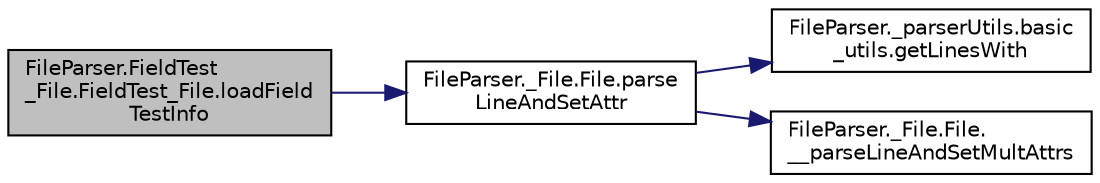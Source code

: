 digraph "FileParser.FieldTest_File.FieldTest_File.loadFieldTestInfo"
{
  edge [fontname="Helvetica",fontsize="10",labelfontname="Helvetica",labelfontsize="10"];
  node [fontname="Helvetica",fontsize="10",shape=record];
  rankdir="LR";
  Node1 [label="FileParser.FieldTest\l_File.FieldTest_File.loadField\lTestInfo",height=0.2,width=0.4,color="black", fillcolor="grey75", style="filled", fontcolor="black"];
  Node1 -> Node2 [color="midnightblue",fontsize="10",style="solid",fontname="Helvetica"];
  Node2 [label="FileParser._File.File.parse\lLineAndSetAttr",height=0.2,width=0.4,color="black", fillcolor="white", style="filled",URL="$class_file_parser_1_1___file_1_1_file.html#a74b6330d5957ad432342a78bd9f2af68"];
  Node2 -> Node3 [color="midnightblue",fontsize="10",style="solid",fontname="Helvetica"];
  Node3 [label="FileParser._parserUtils.basic\l_utils.getLinesWith",height=0.2,width=0.4,color="black", fillcolor="white", style="filled",URL="$namespace_file_parser_1_1__parser_utils_1_1basic__utils.html#ab410dca8a2fb4418571f1cfd0101911e"];
  Node2 -> Node4 [color="midnightblue",fontsize="10",style="solid",fontname="Helvetica"];
  Node4 [label="FileParser._File.File.\l__parseLineAndSetMultAttrs",height=0.2,width=0.4,color="black", fillcolor="white", style="filled",URL="$class_file_parser_1_1___file_1_1_file.html#a0e5d7cdbf58e4957eb8f2757aa4b4ab2"];
}
